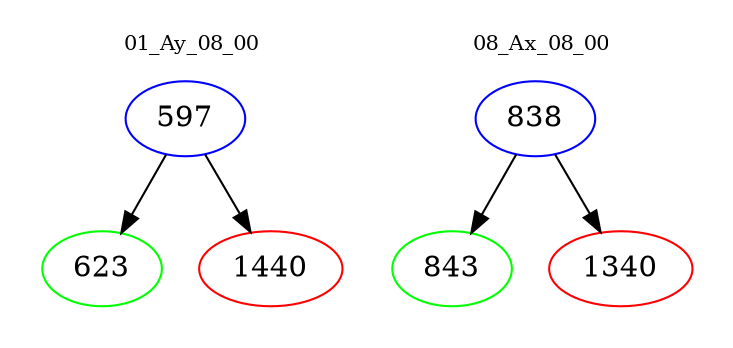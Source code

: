 digraph{
subgraph cluster_0 {
color = white
label = "01_Ay_08_00";
fontsize=10;
T0_597 [label="597", color="blue"]
T0_597 -> T0_623 [color="black"]
T0_623 [label="623", color="green"]
T0_597 -> T0_1440 [color="black"]
T0_1440 [label="1440", color="red"]
}
subgraph cluster_1 {
color = white
label = "08_Ax_08_00";
fontsize=10;
T1_838 [label="838", color="blue"]
T1_838 -> T1_843 [color="black"]
T1_843 [label="843", color="green"]
T1_838 -> T1_1340 [color="black"]
T1_1340 [label="1340", color="red"]
}
}
